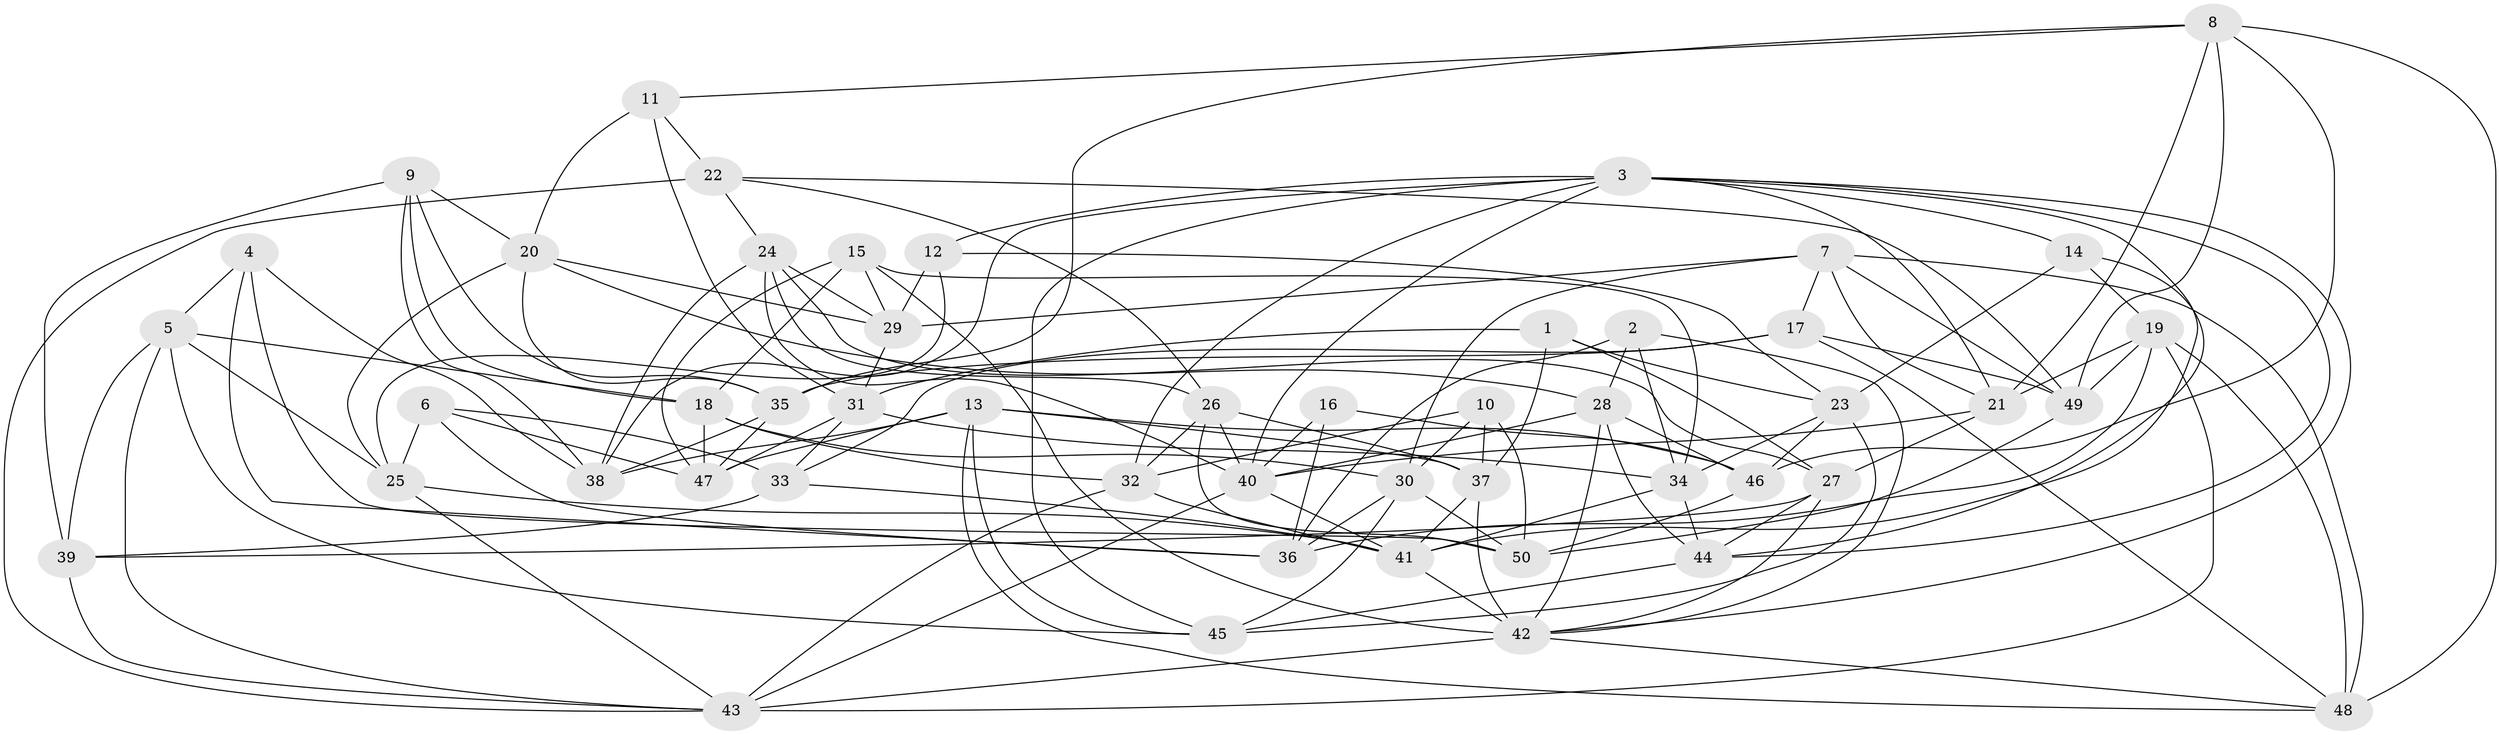 // original degree distribution, {4: 1.0}
// Generated by graph-tools (version 1.1) at 2025/26/03/09/25 03:26:51]
// undirected, 50 vertices, 144 edges
graph export_dot {
graph [start="1"]
  node [color=gray90,style=filled];
  1;
  2;
  3;
  4;
  5;
  6;
  7;
  8;
  9;
  10;
  11;
  12;
  13;
  14;
  15;
  16;
  17;
  18;
  19;
  20;
  21;
  22;
  23;
  24;
  25;
  26;
  27;
  28;
  29;
  30;
  31;
  32;
  33;
  34;
  35;
  36;
  37;
  38;
  39;
  40;
  41;
  42;
  43;
  44;
  45;
  46;
  47;
  48;
  49;
  50;
  1 -- 23 [weight=1.0];
  1 -- 27 [weight=1.0];
  1 -- 31 [weight=1.0];
  1 -- 37 [weight=1.0];
  2 -- 28 [weight=1.0];
  2 -- 34 [weight=1.0];
  2 -- 36 [weight=1.0];
  2 -- 42 [weight=1.0];
  3 -- 12 [weight=1.0];
  3 -- 14 [weight=1.0];
  3 -- 21 [weight=1.0];
  3 -- 32 [weight=1.0];
  3 -- 38 [weight=1.0];
  3 -- 40 [weight=1.0];
  3 -- 41 [weight=1.0];
  3 -- 42 [weight=1.0];
  3 -- 44 [weight=1.0];
  3 -- 45 [weight=1.0];
  4 -- 5 [weight=1.0];
  4 -- 36 [weight=1.0];
  4 -- 38 [weight=1.0];
  4 -- 50 [weight=1.0];
  5 -- 18 [weight=1.0];
  5 -- 25 [weight=1.0];
  5 -- 39 [weight=1.0];
  5 -- 43 [weight=1.0];
  5 -- 45 [weight=1.0];
  6 -- 25 [weight=1.0];
  6 -- 33 [weight=1.0];
  6 -- 36 [weight=1.0];
  6 -- 47 [weight=1.0];
  7 -- 17 [weight=1.0];
  7 -- 21 [weight=1.0];
  7 -- 29 [weight=1.0];
  7 -- 30 [weight=1.0];
  7 -- 48 [weight=1.0];
  7 -- 49 [weight=1.0];
  8 -- 11 [weight=1.0];
  8 -- 21 [weight=1.0];
  8 -- 35 [weight=1.0];
  8 -- 46 [weight=1.0];
  8 -- 48 [weight=1.0];
  8 -- 49 [weight=1.0];
  9 -- 18 [weight=1.0];
  9 -- 20 [weight=1.0];
  9 -- 35 [weight=1.0];
  9 -- 38 [weight=1.0];
  9 -- 39 [weight=2.0];
  10 -- 30 [weight=1.0];
  10 -- 32 [weight=1.0];
  10 -- 37 [weight=1.0];
  10 -- 50 [weight=1.0];
  11 -- 20 [weight=1.0];
  11 -- 22 [weight=1.0];
  11 -- 31 [weight=1.0];
  12 -- 23 [weight=1.0];
  12 -- 25 [weight=1.0];
  12 -- 29 [weight=1.0];
  13 -- 37 [weight=1.0];
  13 -- 38 [weight=1.0];
  13 -- 45 [weight=1.0];
  13 -- 46 [weight=1.0];
  13 -- 47 [weight=1.0];
  13 -- 48 [weight=1.0];
  14 -- 19 [weight=1.0];
  14 -- 23 [weight=1.0];
  14 -- 44 [weight=1.0];
  15 -- 18 [weight=1.0];
  15 -- 29 [weight=1.0];
  15 -- 34 [weight=1.0];
  15 -- 42 [weight=2.0];
  15 -- 47 [weight=1.0];
  16 -- 36 [weight=1.0];
  16 -- 40 [weight=2.0];
  16 -- 46 [weight=1.0];
  17 -- 33 [weight=2.0];
  17 -- 35 [weight=1.0];
  17 -- 48 [weight=1.0];
  17 -- 49 [weight=1.0];
  18 -- 30 [weight=1.0];
  18 -- 32 [weight=1.0];
  18 -- 47 [weight=1.0];
  19 -- 21 [weight=1.0];
  19 -- 36 [weight=1.0];
  19 -- 43 [weight=1.0];
  19 -- 48 [weight=1.0];
  19 -- 49 [weight=1.0];
  20 -- 25 [weight=1.0];
  20 -- 28 [weight=1.0];
  20 -- 29 [weight=1.0];
  20 -- 35 [weight=1.0];
  21 -- 27 [weight=1.0];
  21 -- 40 [weight=1.0];
  22 -- 24 [weight=1.0];
  22 -- 26 [weight=1.0];
  22 -- 43 [weight=2.0];
  22 -- 49 [weight=1.0];
  23 -- 34 [weight=1.0];
  23 -- 45 [weight=1.0];
  23 -- 46 [weight=1.0];
  24 -- 26 [weight=1.0];
  24 -- 27 [weight=1.0];
  24 -- 29 [weight=1.0];
  24 -- 38 [weight=1.0];
  24 -- 40 [weight=1.0];
  25 -- 41 [weight=1.0];
  25 -- 43 [weight=1.0];
  26 -- 32 [weight=1.0];
  26 -- 37 [weight=1.0];
  26 -- 40 [weight=1.0];
  26 -- 50 [weight=1.0];
  27 -- 39 [weight=1.0];
  27 -- 42 [weight=1.0];
  27 -- 44 [weight=1.0];
  28 -- 40 [weight=1.0];
  28 -- 42 [weight=1.0];
  28 -- 44 [weight=1.0];
  28 -- 46 [weight=1.0];
  29 -- 31 [weight=1.0];
  30 -- 36 [weight=1.0];
  30 -- 45 [weight=1.0];
  30 -- 50 [weight=1.0];
  31 -- 33 [weight=1.0];
  31 -- 34 [weight=1.0];
  31 -- 47 [weight=1.0];
  32 -- 41 [weight=1.0];
  32 -- 43 [weight=1.0];
  33 -- 39 [weight=1.0];
  33 -- 41 [weight=1.0];
  34 -- 41 [weight=1.0];
  34 -- 44 [weight=1.0];
  35 -- 38 [weight=1.0];
  35 -- 47 [weight=1.0];
  37 -- 41 [weight=1.0];
  37 -- 42 [weight=1.0];
  39 -- 43 [weight=1.0];
  40 -- 41 [weight=1.0];
  40 -- 43 [weight=2.0];
  41 -- 42 [weight=1.0];
  42 -- 43 [weight=1.0];
  42 -- 48 [weight=1.0];
  44 -- 45 [weight=1.0];
  46 -- 50 [weight=1.0];
  49 -- 50 [weight=1.0];
}
